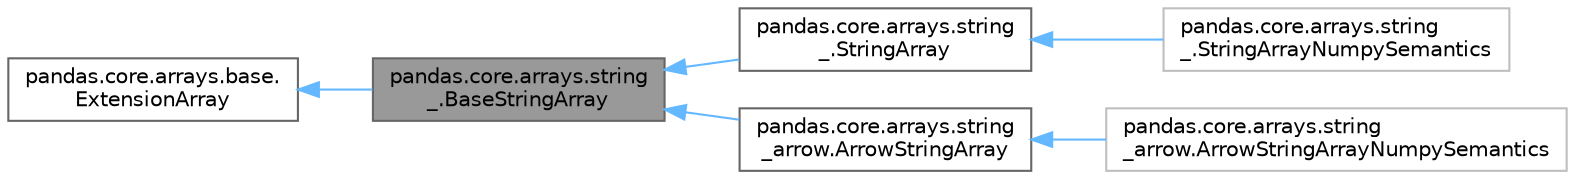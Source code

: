 digraph "pandas.core.arrays.string_.BaseStringArray"
{
 // LATEX_PDF_SIZE
  bgcolor="transparent";
  edge [fontname=Helvetica,fontsize=10,labelfontname=Helvetica,labelfontsize=10];
  node [fontname=Helvetica,fontsize=10,shape=box,height=0.2,width=0.4];
  rankdir="LR";
  Node1 [id="Node000001",label="pandas.core.arrays.string\l_.BaseStringArray",height=0.2,width=0.4,color="gray40", fillcolor="grey60", style="filled", fontcolor="black",tooltip=" "];
  Node2 -> Node1 [id="edge6_Node000001_Node000002",dir="back",color="steelblue1",style="solid",tooltip=" "];
  Node2 [id="Node000002",label="pandas.core.arrays.base.\lExtensionArray",height=0.2,width=0.4,color="gray40", fillcolor="white", style="filled",URL="$d4/dd3/classpandas_1_1core_1_1arrays_1_1base_1_1ExtensionArray.html",tooltip=" "];
  Node1 -> Node3 [id="edge7_Node000001_Node000003",dir="back",color="steelblue1",style="solid",tooltip=" "];
  Node3 [id="Node000003",label="pandas.core.arrays.string\l_.StringArray",height=0.2,width=0.4,color="gray40", fillcolor="white", style="filled",URL="$d2/da5/classpandas_1_1core_1_1arrays_1_1string___1_1StringArray.html",tooltip=" "];
  Node3 -> Node4 [id="edge8_Node000003_Node000004",dir="back",color="steelblue1",style="solid",tooltip=" "];
  Node4 [id="Node000004",label="pandas.core.arrays.string\l_.StringArrayNumpySemantics",height=0.2,width=0.4,color="grey75", fillcolor="white", style="filled",URL="$d0/d92/classpandas_1_1core_1_1arrays_1_1string___1_1StringArrayNumpySemantics.html",tooltip=" "];
  Node1 -> Node5 [id="edge9_Node000001_Node000005",dir="back",color="steelblue1",style="solid",tooltip=" "];
  Node5 [id="Node000005",label="pandas.core.arrays.string\l_arrow.ArrowStringArray",height=0.2,width=0.4,color="gray40", fillcolor="white", style="filled",URL="$d9/d44/classpandas_1_1core_1_1arrays_1_1string__arrow_1_1ArrowStringArray.html",tooltip=" "];
  Node5 -> Node6 [id="edge10_Node000005_Node000006",dir="back",color="steelblue1",style="solid",tooltip=" "];
  Node6 [id="Node000006",label="pandas.core.arrays.string\l_arrow.ArrowStringArrayNumpySemantics",height=0.2,width=0.4,color="grey75", fillcolor="white", style="filled",URL="$dd/d36/classpandas_1_1core_1_1arrays_1_1string__arrow_1_1ArrowStringArrayNumpySemantics.html",tooltip=" "];
}
